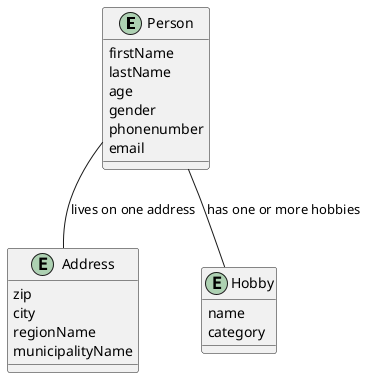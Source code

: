 @startuml

entity Person {
firstName
lastName
age
gender
phonenumber
email
}

entity Address {
zip
city
regionName
municipalityName
}

entity Hobby {
name
category
}

Person -- Address : lives on one address
Person -- Hobby : has one or more hobbies


@enduml